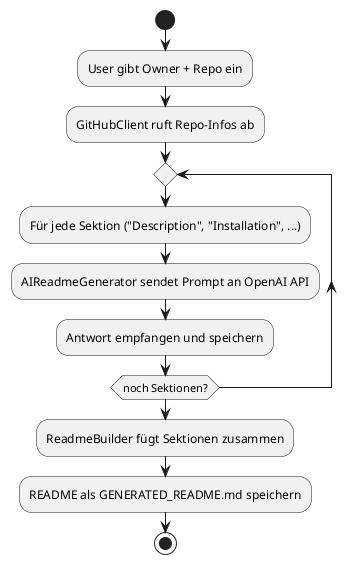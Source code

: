 @startuml flowchart
start
:User gibt Owner + Repo ein;
:GitHubClient ruft Repo-Infos ab;
repeat
    :Für jede Sektion ("Description", "Installation", ...);
    :AIReadmeGenerator sendet Prompt an OpenAI API;
    :Antwort empfangen und speichern;
repeat while (noch Sektionen?)
:ReadmeBuilder fügt Sektionen zusammen;
:README als GENERATED_README.md speichern;
stop
@enduml
